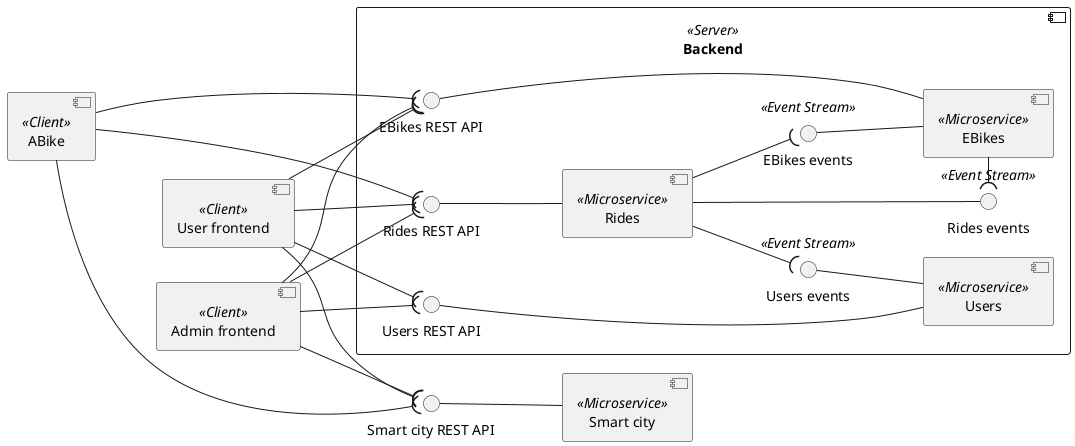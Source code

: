 @startuml components

left to right direction

component "User frontend" as UserFE <<Client>>
component "Admin frontend" as AdminFE <<Client>>
component "ABike" <<Client>>

component "Smart city" <<Microservice>> as SmartCity
interface "Smart city REST API" as SmartCityAPI
SmartCity -u-() SmartCityAPI

component Backend <<Server>> {

    component "EBikes" <<Microservice>> as EBikes
    interface "EBikes REST API" as EBikesAPI
    EBikes --u--() EBikesAPI
    interface "EBikes events" <<Event Stream>> as EBikesES
    EBikes -u-() EBikesES
    
    component "Users" <<Microservice>> as Users
    interface "Users REST API" as UsersAPI
    Users --u--() UsersAPI
    interface "Users events" <<Event Stream>> as UsersES
    Users -u-() UsersES

    component "Rides" <<Microservice>> as Rides
    interface "Rides REST API" as RidesAPI
    Rides -u-() RidesAPI
    interface "Rides events" <<Event Stream>> as RidesES
    Rides --() RidesES
    Rides --( UsersES
    Rides --( EBikesES

    EBikes -l-( RidesES
}

UserFE --( RidesAPI
UserFE --( UsersAPI
UserFE --( EBikesAPI
UserFE --( SmartCityAPI
AdminFE --( RidesAPI
AdminFE --( UsersAPI
AdminFE --( EBikesAPI
AdminFE --( SmartCityAPI
ABike ---( RidesAPI
ABike ---( EBikesAPI
ABike ---( SmartCityAPI

@enduml